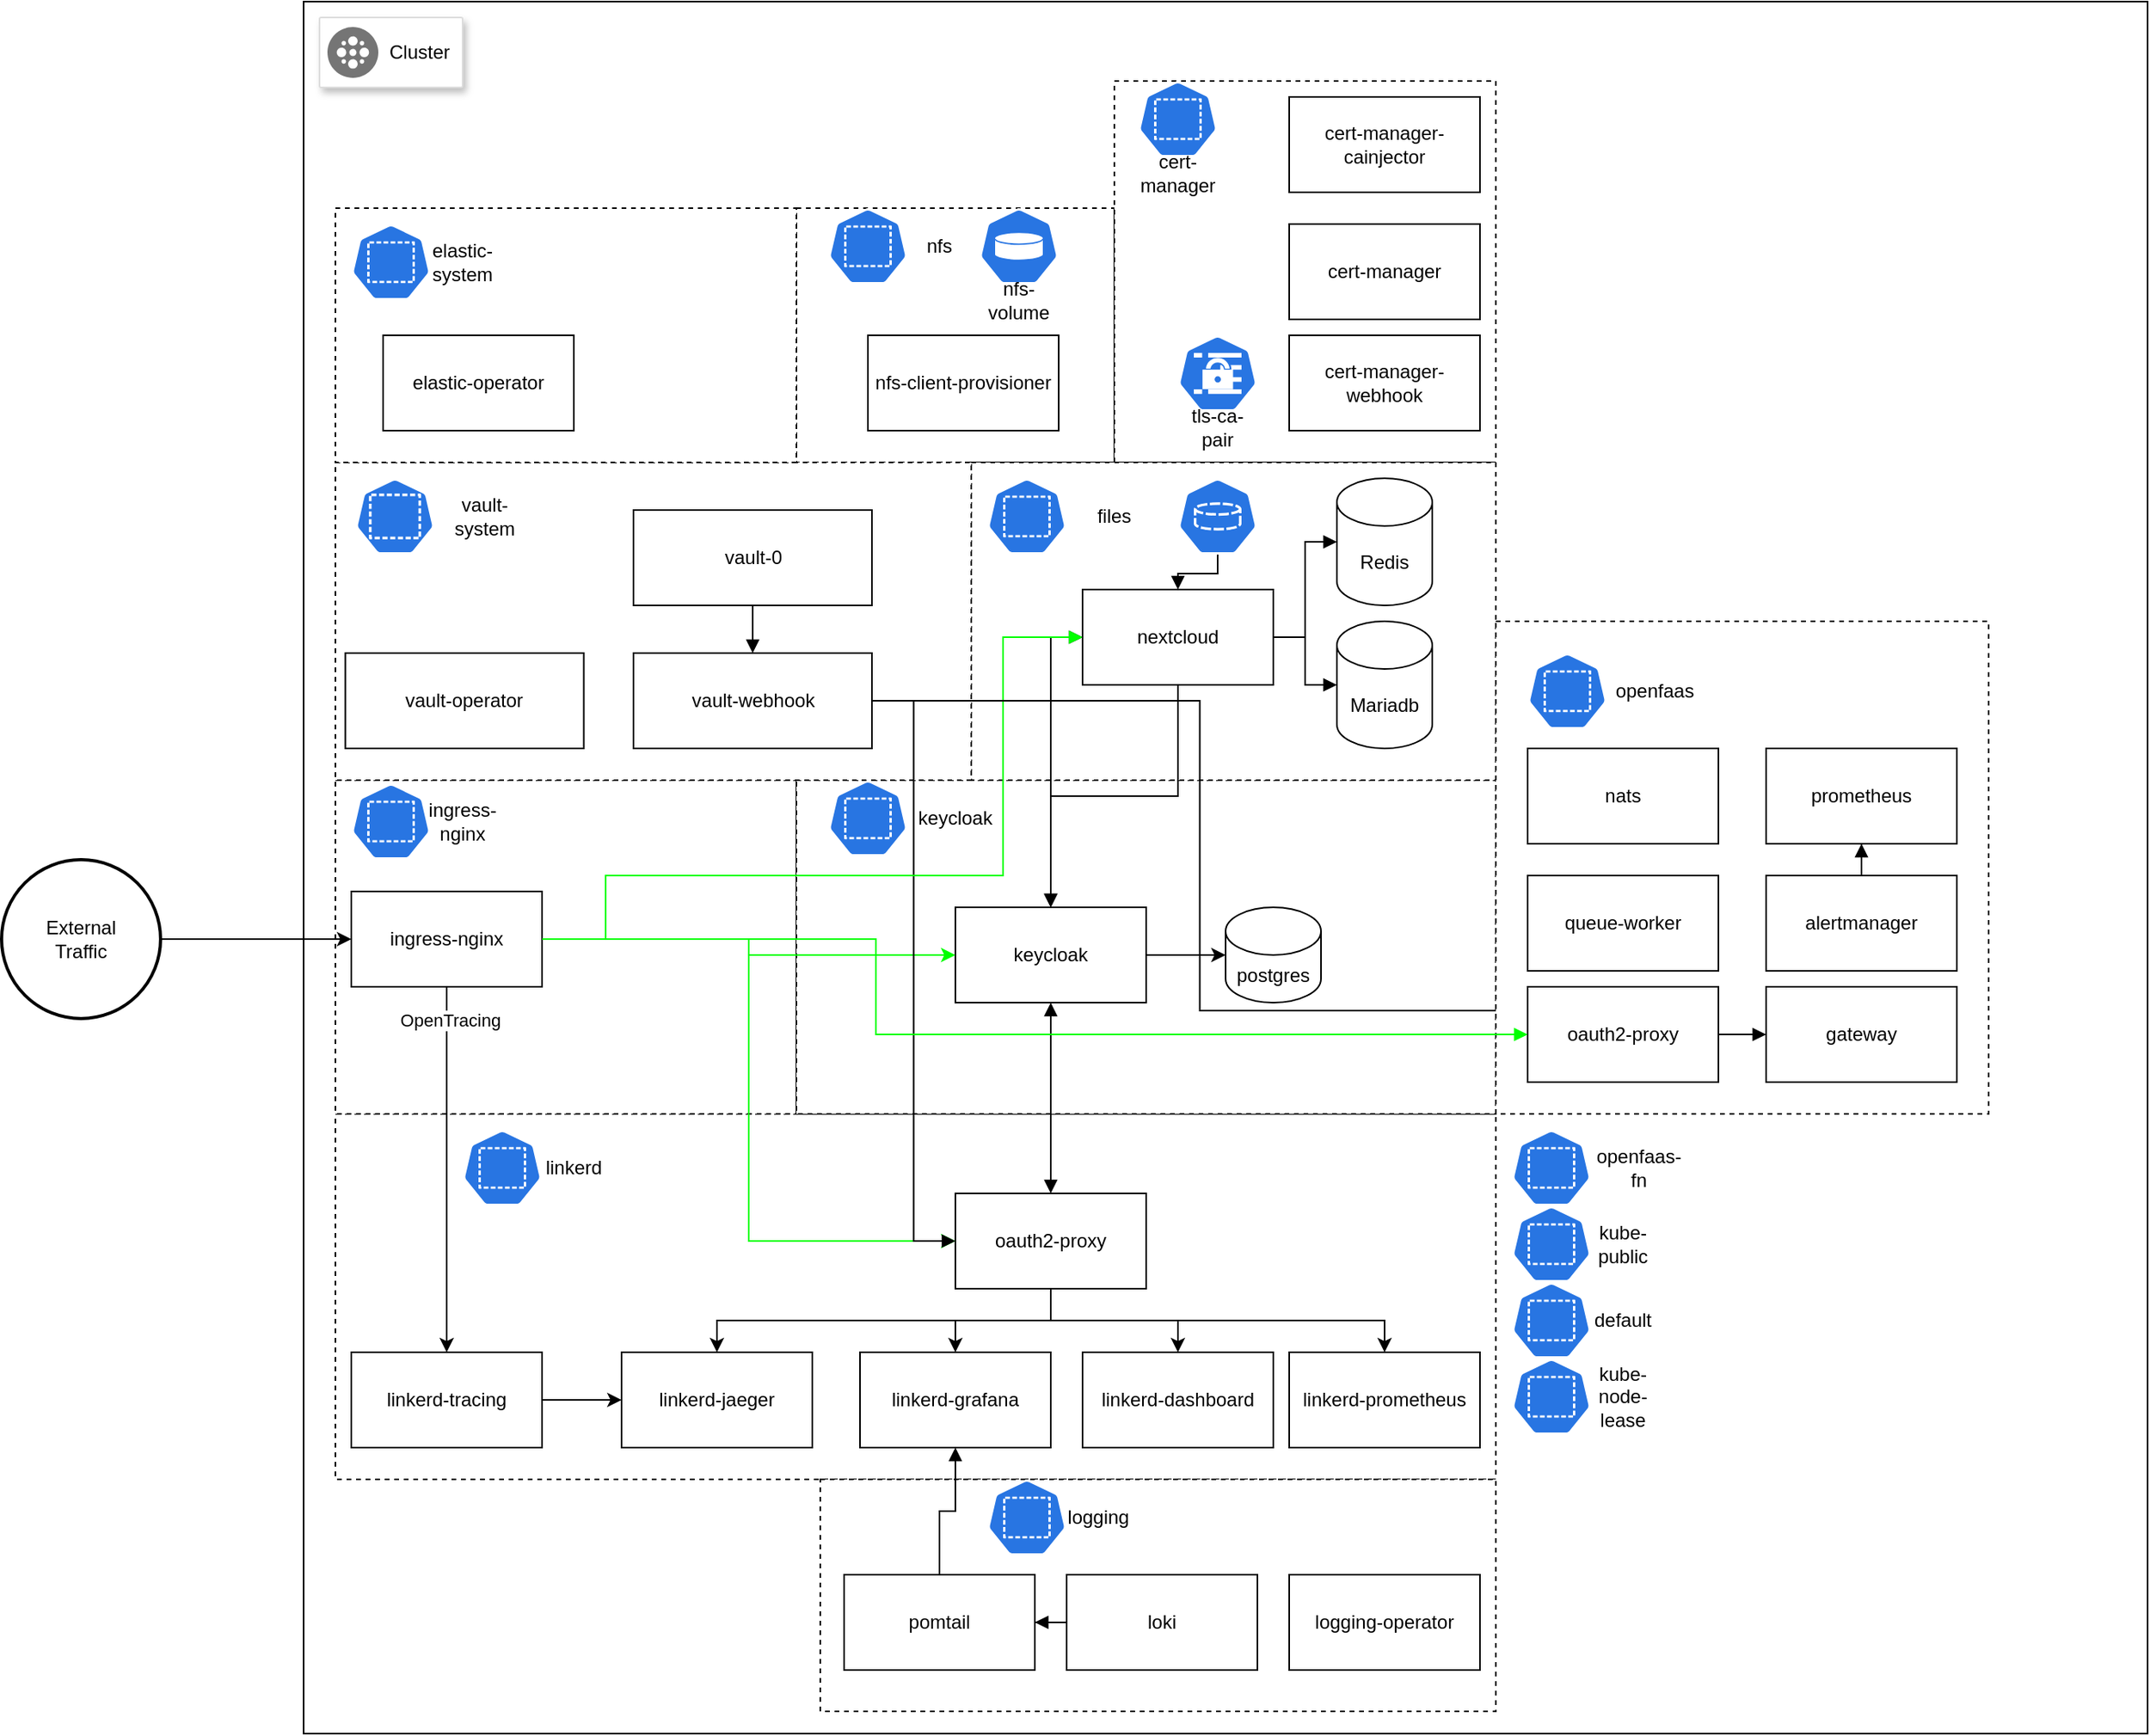 <mxfile version="13.9.9" type="device"><diagram id="GjCrWQIqt6fq-T3wUQ0O" name="High-Level Architecture"><mxGraphModel dx="1026" dy="1694" grid="1" gridSize="10" guides="1" tooltips="1" connect="1" arrows="1" fold="1" page="1" pageScale="1" pageWidth="850" pageHeight="1100" math="0" shadow="0"><root><mxCell id="_FJDfQU2jPcS4mDmMHyr-0"/><mxCell id="_FJDfQU2jPcS4mDmMHyr-1" parent="_FJDfQU2jPcS4mDmMHyr-0"/><mxCell id="K3RF4Y0Z3PFdqy9PfFRk-141" value="" style="group" vertex="1" connectable="0" parent="_FJDfQU2jPcS4mDmMHyr-1"><mxGeometry x="210" y="-610" width="1160" height="1090" as="geometry"/></mxCell><mxCell id="K3RF4Y0Z3PFdqy9PfFRk-138" value="" style="rounded=0;whiteSpace=wrap;html=1;" vertex="1" parent="K3RF4Y0Z3PFdqy9PfFRk-141"><mxGeometry width="1160" height="1090" as="geometry"/></mxCell><mxCell id="K3RF4Y0Z3PFdqy9PfFRk-139" value="" style="strokeColor=#dddddd;shadow=1;strokeWidth=1;rounded=1;absoluteArcSize=1;arcSize=2;" vertex="1" parent="K3RF4Y0Z3PFdqy9PfFRk-141"><mxGeometry x="10" y="10" width="90" height="44" as="geometry"/></mxCell><mxCell id="K3RF4Y0Z3PFdqy9PfFRk-140" value="Cluster" style="dashed=0;connectable=0;html=1;fillColor=#757575;strokeColor=none;shape=mxgraph.gcp2.cluster;part=1;labelPosition=right;verticalLabelPosition=middle;align=left;verticalAlign=middle;spacingLeft=5;fontSize=12;" vertex="1" parent="K3RF4Y0Z3PFdqy9PfFRk-139"><mxGeometry y="0.5" width="32" height="32" relative="1" as="geometry"><mxPoint x="5" y="-16" as="offset"/></mxGeometry></mxCell><mxCell id="K3RF4Y0Z3PFdqy9PfFRk-94" value="" style="rounded=0;whiteSpace=wrap;html=1;dashed=1;" vertex="1" parent="_FJDfQU2jPcS4mDmMHyr-1"><mxGeometry x="520" y="-480" width="200" height="160" as="geometry"/></mxCell><mxCell id="K3RF4Y0Z3PFdqy9PfFRk-7" value="External&lt;br&gt;Traffic" style="strokeWidth=2;html=1;shape=mxgraph.flowchart.start_2;whiteSpace=wrap;" vertex="1" parent="_FJDfQU2jPcS4mDmMHyr-1"><mxGeometry x="20" y="-70" width="100" height="100" as="geometry"/></mxCell><mxCell id="K3RF4Y0Z3PFdqy9PfFRk-21" value="" style="group;dashed=1;" vertex="1" connectable="0" parent="_FJDfQU2jPcS4mDmMHyr-1"><mxGeometry x="230" y="90" width="730" height="230" as="geometry"/></mxCell><mxCell id="K3RF4Y0Z3PFdqy9PfFRk-18" value="" style="rounded=0;whiteSpace=wrap;html=1;dashed=1;" vertex="1" parent="K3RF4Y0Z3PFdqy9PfFRk-21"><mxGeometry width="730" height="230" as="geometry"/></mxCell><mxCell id="K3RF4Y0Z3PFdqy9PfFRk-1" value="linkerd-tracing" style="rounded=0;whiteSpace=wrap;html=1;" vertex="1" parent="K3RF4Y0Z3PFdqy9PfFRk-21"><mxGeometry x="10" y="150" width="120" height="60" as="geometry"/></mxCell><mxCell id="K3RF4Y0Z3PFdqy9PfFRk-2" value="linkerd-grafana" style="rounded=0;whiteSpace=wrap;html=1;" vertex="1" parent="K3RF4Y0Z3PFdqy9PfFRk-21"><mxGeometry x="330" y="150" width="120" height="60" as="geometry"/></mxCell><mxCell id="K3RF4Y0Z3PFdqy9PfFRk-3" value="linkerd-jaeger" style="rounded=0;whiteSpace=wrap;html=1;" vertex="1" parent="K3RF4Y0Z3PFdqy9PfFRk-21"><mxGeometry x="180" y="150" width="120" height="60" as="geometry"/></mxCell><mxCell id="K3RF4Y0Z3PFdqy9PfFRk-4" style="edgeStyle=orthogonalEdgeStyle;rounded=0;orthogonalLoop=1;jettySize=auto;html=1;entryX=0;entryY=0.5;entryDx=0;entryDy=0;" edge="1" parent="K3RF4Y0Z3PFdqy9PfFRk-21" source="K3RF4Y0Z3PFdqy9PfFRk-1" target="K3RF4Y0Z3PFdqy9PfFRk-3"><mxGeometry relative="1" as="geometry"/></mxCell><mxCell id="K3RF4Y0Z3PFdqy9PfFRk-14" style="edgeStyle=orthogonalEdgeStyle;rounded=0;orthogonalLoop=1;jettySize=auto;html=1;exitX=0.5;exitY=1;exitDx=0;exitDy=0;" edge="1" parent="K3RF4Y0Z3PFdqy9PfFRk-21" source="K3RF4Y0Z3PFdqy9PfFRk-9" target="K3RF4Y0Z3PFdqy9PfFRk-3"><mxGeometry relative="1" as="geometry"/></mxCell><mxCell id="K3RF4Y0Z3PFdqy9PfFRk-15" style="edgeStyle=orthogonalEdgeStyle;rounded=0;orthogonalLoop=1;jettySize=auto;html=1;entryX=0.5;entryY=0;entryDx=0;entryDy=0;" edge="1" parent="K3RF4Y0Z3PFdqy9PfFRk-21" source="K3RF4Y0Z3PFdqy9PfFRk-9" target="K3RF4Y0Z3PFdqy9PfFRk-2"><mxGeometry relative="1" as="geometry"/></mxCell><mxCell id="K3RF4Y0Z3PFdqy9PfFRk-9" value="oauth2-proxy" style="rounded=0;whiteSpace=wrap;html=1;" vertex="1" parent="K3RF4Y0Z3PFdqy9PfFRk-21"><mxGeometry x="390" y="50" width="120" height="60" as="geometry"/></mxCell><mxCell id="K3RF4Y0Z3PFdqy9PfFRk-12" value="linkerd-dashboard" style="rounded=0;whiteSpace=wrap;html=1;" vertex="1" parent="K3RF4Y0Z3PFdqy9PfFRk-21"><mxGeometry x="470" y="150" width="120" height="60" as="geometry"/></mxCell><mxCell id="K3RF4Y0Z3PFdqy9PfFRk-16" style="edgeStyle=orthogonalEdgeStyle;rounded=0;orthogonalLoop=1;jettySize=auto;html=1;entryX=0.5;entryY=0;entryDx=0;entryDy=0;" edge="1" parent="K3RF4Y0Z3PFdqy9PfFRk-21" source="K3RF4Y0Z3PFdqy9PfFRk-9" target="K3RF4Y0Z3PFdqy9PfFRk-12"><mxGeometry relative="1" as="geometry"/></mxCell><mxCell id="K3RF4Y0Z3PFdqy9PfFRk-13" value="linkerd-prometheus" style="rounded=0;whiteSpace=wrap;html=1;" vertex="1" parent="K3RF4Y0Z3PFdqy9PfFRk-21"><mxGeometry x="600" y="150" width="120" height="60" as="geometry"/></mxCell><mxCell id="K3RF4Y0Z3PFdqy9PfFRk-17" style="edgeStyle=orthogonalEdgeStyle;rounded=0;orthogonalLoop=1;jettySize=auto;html=1;entryX=0.5;entryY=0;entryDx=0;entryDy=0;exitX=0.5;exitY=1;exitDx=0;exitDy=0;" edge="1" parent="K3RF4Y0Z3PFdqy9PfFRk-21" source="K3RF4Y0Z3PFdqy9PfFRk-9" target="K3RF4Y0Z3PFdqy9PfFRk-13"><mxGeometry relative="1" as="geometry"/></mxCell><mxCell id="K3RF4Y0Z3PFdqy9PfFRk-27" value="" style="group" vertex="1" connectable="0" parent="K3RF4Y0Z3PFdqy9PfFRk-21"><mxGeometry x="80" y="10" width="90" height="48" as="geometry"/></mxCell><mxCell id="K3RF4Y0Z3PFdqy9PfFRk-20" value="" style="html=1;dashed=0;whitespace=wrap;fillColor=#2875E2;strokeColor=#ffffff;points=[[0.005,0.63,0],[0.1,0.2,0],[0.9,0.2,0],[0.5,0,0],[0.995,0.63,0],[0.72,0.99,0],[0.5,1,0],[0.28,0.99,0]];shape=mxgraph.kubernetes.icon;prIcon=ns" vertex="1" parent="K3RF4Y0Z3PFdqy9PfFRk-27"><mxGeometry width="50" height="48" as="geometry"/></mxCell><mxCell id="K3RF4Y0Z3PFdqy9PfFRk-26" value="linkerd" style="text;html=1;strokeColor=none;fillColor=none;align=center;verticalAlign=middle;whiteSpace=wrap;rounded=0;dashed=1;" vertex="1" parent="K3RF4Y0Z3PFdqy9PfFRk-27"><mxGeometry x="50" y="14" width="40" height="20" as="geometry"/></mxCell><mxCell id="K3RF4Y0Z3PFdqy9PfFRk-25" value="" style="group" vertex="1" connectable="0" parent="_FJDfQU2jPcS4mDmMHyr-1"><mxGeometry x="230" y="-120" width="290" height="210" as="geometry"/></mxCell><mxCell id="K3RF4Y0Z3PFdqy9PfFRk-22" value="" style="rounded=0;whiteSpace=wrap;html=1;dashed=1;" vertex="1" parent="K3RF4Y0Z3PFdqy9PfFRk-25"><mxGeometry width="290" height="210" as="geometry"/></mxCell><mxCell id="K3RF4Y0Z3PFdqy9PfFRk-0" value="ingress-nginx" style="rounded=0;whiteSpace=wrap;html=1;" vertex="1" parent="K3RF4Y0Z3PFdqy9PfFRk-25"><mxGeometry x="10" y="70" width="120" height="60" as="geometry"/></mxCell><mxCell id="K3RF4Y0Z3PFdqy9PfFRk-23" value="" style="html=1;dashed=0;whitespace=wrap;fillColor=#2875E2;strokeColor=#ffffff;points=[[0.005,0.63,0],[0.1,0.2,0],[0.9,0.2,0],[0.5,0,0],[0.995,0.63,0],[0.72,0.99,0],[0.5,1,0],[0.28,0.99,0]];shape=mxgraph.kubernetes.icon;prIcon=ns" vertex="1" parent="K3RF4Y0Z3PFdqy9PfFRk-25"><mxGeometry x="10" y="2" width="50" height="48" as="geometry"/></mxCell><mxCell id="K3RF4Y0Z3PFdqy9PfFRk-24" value="ingress-nginx" style="text;html=1;strokeColor=none;fillColor=none;align=center;verticalAlign=middle;whiteSpace=wrap;rounded=0;dashed=1;" vertex="1" parent="K3RF4Y0Z3PFdqy9PfFRk-25"><mxGeometry x="60" y="16" width="40" height="20" as="geometry"/></mxCell><mxCell id="K3RF4Y0Z3PFdqy9PfFRk-10" style="edgeStyle=orthogonalEdgeStyle;rounded=0;orthogonalLoop=1;jettySize=auto;html=1;entryX=0;entryY=0.5;entryDx=0;entryDy=0;strokeColor=#00FF00;" edge="1" parent="_FJDfQU2jPcS4mDmMHyr-1" source="K3RF4Y0Z3PFdqy9PfFRk-0" target="K3RF4Y0Z3PFdqy9PfFRk-9"><mxGeometry relative="1" as="geometry"/></mxCell><mxCell id="K3RF4Y0Z3PFdqy9PfFRk-5" style="edgeStyle=orthogonalEdgeStyle;rounded=0;orthogonalLoop=1;jettySize=auto;html=1;" edge="1" parent="_FJDfQU2jPcS4mDmMHyr-1" source="K3RF4Y0Z3PFdqy9PfFRk-0" target="K3RF4Y0Z3PFdqy9PfFRk-1"><mxGeometry relative="1" as="geometry"/></mxCell><mxCell id="K3RF4Y0Z3PFdqy9PfFRk-6" value="OpenTracing" style="edgeLabel;html=1;align=center;verticalAlign=middle;resizable=0;points=[];" vertex="1" connectable="0" parent="K3RF4Y0Z3PFdqy9PfFRk-5"><mxGeometry x="0.298" y="2" relative="1" as="geometry"><mxPoint y="-129" as="offset"/></mxGeometry></mxCell><mxCell id="K3RF4Y0Z3PFdqy9PfFRk-38" value="" style="group;dashed=1;" vertex="1" connectable="0" parent="_FJDfQU2jPcS4mDmMHyr-1"><mxGeometry x="520" y="-120" width="440" height="210" as="geometry"/></mxCell><mxCell id="K3RF4Y0Z3PFdqy9PfFRk-33" value="" style="rounded=0;whiteSpace=wrap;html=1;dashed=1;" vertex="1" parent="K3RF4Y0Z3PFdqy9PfFRk-38"><mxGeometry width="440" height="210" as="geometry"/></mxCell><mxCell id="K3RF4Y0Z3PFdqy9PfFRk-28" value="keycloak" style="rounded=0;whiteSpace=wrap;html=1;" vertex="1" parent="K3RF4Y0Z3PFdqy9PfFRk-38"><mxGeometry x="100" y="80" width="120" height="60" as="geometry"/></mxCell><mxCell id="K3RF4Y0Z3PFdqy9PfFRk-29" value="postgres" style="shape=cylinder3;whiteSpace=wrap;html=1;boundedLbl=1;backgroundOutline=1;size=15;" vertex="1" parent="K3RF4Y0Z3PFdqy9PfFRk-38"><mxGeometry x="270" y="80" width="60" height="60" as="geometry"/></mxCell><mxCell id="K3RF4Y0Z3PFdqy9PfFRk-30" style="edgeStyle=orthogonalEdgeStyle;rounded=0;orthogonalLoop=1;jettySize=auto;html=1;entryX=0;entryY=0.5;entryDx=0;entryDy=0;entryPerimeter=0;" edge="1" parent="K3RF4Y0Z3PFdqy9PfFRk-38" source="K3RF4Y0Z3PFdqy9PfFRk-28" target="K3RF4Y0Z3PFdqy9PfFRk-29"><mxGeometry relative="1" as="geometry"/></mxCell><mxCell id="K3RF4Y0Z3PFdqy9PfFRk-37" value="" style="group" vertex="1" connectable="0" parent="K3RF4Y0Z3PFdqy9PfFRk-38"><mxGeometry x="20" width="100" height="48" as="geometry"/></mxCell><mxCell id="K3RF4Y0Z3PFdqy9PfFRk-35" value="" style="html=1;dashed=0;whitespace=wrap;fillColor=#2875E2;strokeColor=#ffffff;points=[[0.005,0.63,0],[0.1,0.2,0],[0.9,0.2,0],[0.5,0,0],[0.995,0.63,0],[0.72,0.99,0],[0.5,1,0],[0.28,0.99,0]];shape=mxgraph.kubernetes.icon;prIcon=ns" vertex="1" parent="K3RF4Y0Z3PFdqy9PfFRk-37"><mxGeometry width="50" height="48" as="geometry"/></mxCell><mxCell id="K3RF4Y0Z3PFdqy9PfFRk-36" value="keycloak" style="text;html=1;strokeColor=none;fillColor=none;align=center;verticalAlign=middle;whiteSpace=wrap;rounded=0;dashed=1;" vertex="1" parent="K3RF4Y0Z3PFdqy9PfFRk-37"><mxGeometry x="60" y="14" width="40" height="20" as="geometry"/></mxCell><mxCell id="K3RF4Y0Z3PFdqy9PfFRk-32" style="edgeStyle=orthogonalEdgeStyle;rounded=0;orthogonalLoop=1;jettySize=auto;html=1;strokeColor=#00FF00;" edge="1" parent="_FJDfQU2jPcS4mDmMHyr-1" source="K3RF4Y0Z3PFdqy9PfFRk-0" target="K3RF4Y0Z3PFdqy9PfFRk-28"><mxGeometry relative="1" as="geometry"/></mxCell><mxCell id="K3RF4Y0Z3PFdqy9PfFRk-31" style="edgeStyle=orthogonalEdgeStyle;rounded=0;orthogonalLoop=1;jettySize=auto;html=1;entryX=0.5;entryY=1;entryDx=0;entryDy=0;endArrow=block;endFill=1;startArrow=block;startFill=1;" edge="1" parent="_FJDfQU2jPcS4mDmMHyr-1" source="K3RF4Y0Z3PFdqy9PfFRk-9" target="K3RF4Y0Z3PFdqy9PfFRk-28"><mxGeometry relative="1" as="geometry"/></mxCell><mxCell id="K3RF4Y0Z3PFdqy9PfFRk-51" value="" style="group" vertex="1" connectable="0" parent="_FJDfQU2jPcS4mDmMHyr-1"><mxGeometry x="630" y="-340" width="330" height="220" as="geometry"/></mxCell><mxCell id="K3RF4Y0Z3PFdqy9PfFRk-84" value="" style="group;dashed=1;" vertex="1" connectable="0" parent="K3RF4Y0Z3PFdqy9PfFRk-51"><mxGeometry x="90" y="-220" width="240" height="240" as="geometry"/></mxCell><mxCell id="K3RF4Y0Z3PFdqy9PfFRk-80" value="" style="rounded=0;whiteSpace=wrap;html=1;dashed=1;" vertex="1" parent="K3RF4Y0Z3PFdqy9PfFRk-84"><mxGeometry width="240" height="240" as="geometry"/></mxCell><mxCell id="K3RF4Y0Z3PFdqy9PfFRk-79" value="" style="group" vertex="1" connectable="0" parent="K3RF4Y0Z3PFdqy9PfFRk-84"><mxGeometry x="40" y="160" width="50" height="68" as="geometry"/></mxCell><mxCell id="K3RF4Y0Z3PFdqy9PfFRk-77" value="" style="html=1;dashed=0;whitespace=wrap;fillColor=#2875E2;strokeColor=#ffffff;points=[[0.005,0.63,0],[0.1,0.2,0],[0.9,0.2,0],[0.5,0,0],[0.995,0.63,0],[0.72,0.99,0],[0.5,1,0],[0.28,0.99,0]];shape=mxgraph.kubernetes.icon;prIcon=secret" vertex="1" parent="K3RF4Y0Z3PFdqy9PfFRk-79"><mxGeometry width="50" height="48" as="geometry"/></mxCell><mxCell id="K3RF4Y0Z3PFdqy9PfFRk-78" value="tls-ca-pair" style="text;html=1;strokeColor=none;fillColor=none;align=center;verticalAlign=middle;whiteSpace=wrap;rounded=0;" vertex="1" parent="K3RF4Y0Z3PFdqy9PfFRk-79"><mxGeometry x="5" y="48" width="40" height="20" as="geometry"/></mxCell><mxCell id="K3RF4Y0Z3PFdqy9PfFRk-82" value="" style="html=1;dashed=0;whitespace=wrap;fillColor=#2875E2;strokeColor=#ffffff;points=[[0.005,0.63,0],[0.1,0.2,0],[0.9,0.2,0],[0.5,0,0],[0.995,0.63,0],[0.72,0.99,0],[0.5,1,0],[0.28,0.99,0]];shape=mxgraph.kubernetes.icon;prIcon=ns" vertex="1" parent="K3RF4Y0Z3PFdqy9PfFRk-84"><mxGeometry x="15" width="50" height="48" as="geometry"/></mxCell><mxCell id="K3RF4Y0Z3PFdqy9PfFRk-75" value="cert-manager" style="rounded=0;whiteSpace=wrap;html=1;" vertex="1" parent="K3RF4Y0Z3PFdqy9PfFRk-84"><mxGeometry x="110" y="90" width="120" height="60" as="geometry"/></mxCell><mxCell id="K3RF4Y0Z3PFdqy9PfFRk-99" value="" style="group" vertex="1" connectable="0" parent="K3RF4Y0Z3PFdqy9PfFRk-51"><mxGeometry y="20" width="330" height="200" as="geometry"/></mxCell><mxCell id="K3RF4Y0Z3PFdqy9PfFRk-46" value="" style="rounded=0;whiteSpace=wrap;html=1;dashed=1;" vertex="1" parent="K3RF4Y0Z3PFdqy9PfFRk-99"><mxGeometry width="330" height="200" as="geometry"/></mxCell><mxCell id="K3RF4Y0Z3PFdqy9PfFRk-39" value="Redis" style="shape=cylinder3;whiteSpace=wrap;html=1;boundedLbl=1;backgroundOutline=1;size=15;" vertex="1" parent="K3RF4Y0Z3PFdqy9PfFRk-99"><mxGeometry x="230" y="10" width="60" height="80" as="geometry"/></mxCell><mxCell id="K3RF4Y0Z3PFdqy9PfFRk-40" value="Mariadb" style="shape=cylinder3;whiteSpace=wrap;html=1;boundedLbl=1;backgroundOutline=1;size=15;" vertex="1" parent="K3RF4Y0Z3PFdqy9PfFRk-99"><mxGeometry x="230" y="100" width="60" height="80" as="geometry"/></mxCell><mxCell id="K3RF4Y0Z3PFdqy9PfFRk-43" style="edgeStyle=orthogonalEdgeStyle;rounded=0;orthogonalLoop=1;jettySize=auto;html=1;entryX=0;entryY=0.5;entryDx=0;entryDy=0;entryPerimeter=0;startArrow=none;startFill=0;endArrow=block;endFill=1;strokeColor=#000000;" edge="1" parent="K3RF4Y0Z3PFdqy9PfFRk-99" source="K3RF4Y0Z3PFdqy9PfFRk-41" target="K3RF4Y0Z3PFdqy9PfFRk-39"><mxGeometry relative="1" as="geometry"/></mxCell><mxCell id="K3RF4Y0Z3PFdqy9PfFRk-44" style="edgeStyle=orthogonalEdgeStyle;rounded=0;orthogonalLoop=1;jettySize=auto;html=1;startArrow=none;startFill=0;endArrow=block;endFill=1;strokeColor=#000000;" edge="1" parent="K3RF4Y0Z3PFdqy9PfFRk-99" source="K3RF4Y0Z3PFdqy9PfFRk-41" target="K3RF4Y0Z3PFdqy9PfFRk-40"><mxGeometry relative="1" as="geometry"/></mxCell><mxCell id="K3RF4Y0Z3PFdqy9PfFRk-41" value="nextcloud" style="rounded=0;whiteSpace=wrap;html=1;" vertex="1" parent="K3RF4Y0Z3PFdqy9PfFRk-99"><mxGeometry x="70" y="80" width="120" height="60" as="geometry"/></mxCell><mxCell id="K3RF4Y0Z3PFdqy9PfFRk-50" value="" style="group" vertex="1" connectable="0" parent="K3RF4Y0Z3PFdqy9PfFRk-99"><mxGeometry x="10" y="10" width="100" height="48" as="geometry"/></mxCell><mxCell id="K3RF4Y0Z3PFdqy9PfFRk-47" value="files" style="text;html=1;strokeColor=none;fillColor=none;align=center;verticalAlign=middle;whiteSpace=wrap;rounded=0;" vertex="1" parent="K3RF4Y0Z3PFdqy9PfFRk-50"><mxGeometry x="60" y="14" width="40" height="20" as="geometry"/></mxCell><mxCell id="K3RF4Y0Z3PFdqy9PfFRk-48" value="" style="html=1;dashed=0;whitespace=wrap;fillColor=#2875E2;strokeColor=#ffffff;points=[[0.005,0.63,0],[0.1,0.2,0],[0.9,0.2,0],[0.5,0,0],[0.995,0.63,0],[0.72,0.99,0],[0.5,1,0],[0.28,0.99,0]];shape=mxgraph.kubernetes.icon;prIcon=ns" vertex="1" parent="K3RF4Y0Z3PFdqy9PfFRk-50"><mxGeometry width="50" height="48" as="geometry"/></mxCell><mxCell id="K3RF4Y0Z3PFdqy9PfFRk-98" style="edgeStyle=orthogonalEdgeStyle;rounded=0;orthogonalLoop=1;jettySize=auto;html=1;entryX=0.5;entryY=0;entryDx=0;entryDy=0;startArrow=none;startFill=0;endArrow=block;endFill=1;strokeColor=#000000;" edge="1" parent="K3RF4Y0Z3PFdqy9PfFRk-99" source="K3RF4Y0Z3PFdqy9PfFRk-97" target="K3RF4Y0Z3PFdqy9PfFRk-41"><mxGeometry relative="1" as="geometry"><Array as="points"><mxPoint x="155" y="70"/><mxPoint x="130" y="70"/></Array></mxGeometry></mxCell><mxCell id="K3RF4Y0Z3PFdqy9PfFRk-97" value="" style="html=1;dashed=0;whitespace=wrap;fillColor=#2875E2;strokeColor=#ffffff;points=[[0.005,0.63,0],[0.1,0.2,0],[0.9,0.2,0],[0.5,0,0],[0.995,0.63,0],[0.72,0.99,0],[0.5,1,0],[0.28,0.99,0]];shape=mxgraph.kubernetes.icon;prIcon=pvc" vertex="1" parent="K3RF4Y0Z3PFdqy9PfFRk-99"><mxGeometry x="130" y="10" width="50" height="48" as="geometry"/></mxCell><mxCell id="K3RF4Y0Z3PFdqy9PfFRk-45" style="edgeStyle=orthogonalEdgeStyle;rounded=0;orthogonalLoop=1;jettySize=auto;html=1;startArrow=none;startFill=0;endArrow=block;endFill=1;strokeColor=#000000;" edge="1" parent="_FJDfQU2jPcS4mDmMHyr-1" source="K3RF4Y0Z3PFdqy9PfFRk-41" target="K3RF4Y0Z3PFdqy9PfFRk-28"><mxGeometry relative="1" as="geometry"/></mxCell><mxCell id="K3RF4Y0Z3PFdqy9PfFRk-69" value="" style="group" vertex="1" connectable="0" parent="_FJDfQU2jPcS4mDmMHyr-1"><mxGeometry x="230" y="-320" width="400" height="200" as="geometry"/></mxCell><mxCell id="K3RF4Y0Z3PFdqy9PfFRk-68" value="" style="rounded=0;whiteSpace=wrap;html=1;dashed=1;" vertex="1" parent="K3RF4Y0Z3PFdqy9PfFRk-69"><mxGeometry width="400" height="200" as="geometry"/></mxCell><mxCell id="K3RF4Y0Z3PFdqy9PfFRk-52" value="vault-operator" style="rounded=0;whiteSpace=wrap;html=1;" vertex="1" parent="K3RF4Y0Z3PFdqy9PfFRk-69"><mxGeometry x="6.25" y="120" width="150" height="60" as="geometry"/></mxCell><mxCell id="K3RF4Y0Z3PFdqy9PfFRk-53" value="vault-webhook" style="rounded=0;whiteSpace=wrap;html=1;" vertex="1" parent="K3RF4Y0Z3PFdqy9PfFRk-69"><mxGeometry x="187.5" y="120" width="150" height="60" as="geometry"/></mxCell><mxCell id="K3RF4Y0Z3PFdqy9PfFRk-61" style="edgeStyle=orthogonalEdgeStyle;rounded=0;orthogonalLoop=1;jettySize=auto;html=1;entryX=0.5;entryY=0;entryDx=0;entryDy=0;startArrow=none;startFill=0;endArrow=block;endFill=1;strokeColor=#000000;" edge="1" parent="K3RF4Y0Z3PFdqy9PfFRk-69" source="K3RF4Y0Z3PFdqy9PfFRk-54" target="K3RF4Y0Z3PFdqy9PfFRk-53"><mxGeometry relative="1" as="geometry"/></mxCell><mxCell id="K3RF4Y0Z3PFdqy9PfFRk-54" value="vault-0" style="rounded=0;whiteSpace=wrap;html=1;" vertex="1" parent="K3RF4Y0Z3PFdqy9PfFRk-69"><mxGeometry x="187.5" y="30" width="150" height="60" as="geometry"/></mxCell><mxCell id="K3RF4Y0Z3PFdqy9PfFRk-67" value="" style="group" vertex="1" connectable="0" parent="K3RF4Y0Z3PFdqy9PfFRk-69"><mxGeometry x="6.25" y="10" width="112.5" height="48" as="geometry"/></mxCell><mxCell id="K3RF4Y0Z3PFdqy9PfFRk-64" value="" style="html=1;dashed=0;whitespace=wrap;fillColor=#2875E2;strokeColor=#ffffff;points=[[0.005,0.63,0],[0.1,0.2,0],[0.9,0.2,0],[0.5,0,0],[0.995,0.63,0],[0.72,0.99,0],[0.5,1,0],[0.28,0.99,0]];shape=mxgraph.kubernetes.icon;prIcon=ns" vertex="1" parent="K3RF4Y0Z3PFdqy9PfFRk-67"><mxGeometry width="62.5" height="48" as="geometry"/></mxCell><mxCell id="K3RF4Y0Z3PFdqy9PfFRk-66" value="vault-system" style="text;html=1;strokeColor=none;fillColor=none;align=center;verticalAlign=middle;whiteSpace=wrap;rounded=0;" vertex="1" parent="K3RF4Y0Z3PFdqy9PfFRk-67"><mxGeometry x="62.5" y="14" width="50" height="20" as="geometry"/></mxCell><mxCell id="K3RF4Y0Z3PFdqy9PfFRk-63" style="edgeStyle=orthogonalEdgeStyle;rounded=0;orthogonalLoop=1;jettySize=auto;html=1;startArrow=none;startFill=0;endArrow=block;endFill=1;strokeColor=#000000;" edge="1" parent="_FJDfQU2jPcS4mDmMHyr-1" source="K3RF4Y0Z3PFdqy9PfFRk-53" target="K3RF4Y0Z3PFdqy9PfFRk-28"><mxGeometry relative="1" as="geometry"/></mxCell><mxCell id="K3RF4Y0Z3PFdqy9PfFRk-62" style="edgeStyle=orthogonalEdgeStyle;rounded=0;orthogonalLoop=1;jettySize=auto;html=1;startArrow=none;startFill=0;endArrow=block;endFill=1;strokeColor=#000000;" edge="1" parent="_FJDfQU2jPcS4mDmMHyr-1" source="K3RF4Y0Z3PFdqy9PfFRk-53" target="K3RF4Y0Z3PFdqy9PfFRk-41"><mxGeometry relative="1" as="geometry"><Array as="points"><mxPoint x="680" y="-170"/><mxPoint x="680" y="-210"/></Array></mxGeometry></mxCell><mxCell id="K3RF4Y0Z3PFdqy9PfFRk-8" style="edgeStyle=orthogonalEdgeStyle;rounded=0;orthogonalLoop=1;jettySize=auto;html=1;entryX=0;entryY=0.5;entryDx=0;entryDy=0;" edge="1" parent="_FJDfQU2jPcS4mDmMHyr-1" source="K3RF4Y0Z3PFdqy9PfFRk-7" target="K3RF4Y0Z3PFdqy9PfFRk-0"><mxGeometry relative="1" as="geometry"/></mxCell><mxCell id="K3RF4Y0Z3PFdqy9PfFRk-70" style="edgeStyle=orthogonalEdgeStyle;rounded=0;orthogonalLoop=1;jettySize=auto;html=1;entryX=0;entryY=0.5;entryDx=0;entryDy=0;startArrow=none;startFill=0;endArrow=block;endFill=1;strokeColor=#000000;" edge="1" parent="_FJDfQU2jPcS4mDmMHyr-1" source="K3RF4Y0Z3PFdqy9PfFRk-53" target="K3RF4Y0Z3PFdqy9PfFRk-9"><mxGeometry relative="1" as="geometry"/></mxCell><mxCell id="K3RF4Y0Z3PFdqy9PfFRk-72" value="nfs-client-provisioner" style="rounded=0;whiteSpace=wrap;html=1;" vertex="1" parent="_FJDfQU2jPcS4mDmMHyr-1"><mxGeometry x="565" y="-400" width="120" height="60" as="geometry"/></mxCell><mxCell id="K3RF4Y0Z3PFdqy9PfFRk-74" value="cert-manager-cainjector" style="rounded=0;whiteSpace=wrap;html=1;" vertex="1" parent="_FJDfQU2jPcS4mDmMHyr-1"><mxGeometry x="830" y="-550" width="120" height="60" as="geometry"/></mxCell><mxCell id="K3RF4Y0Z3PFdqy9PfFRk-76" value="cert-manager-webhook" style="rounded=0;whiteSpace=wrap;html=1;" vertex="1" parent="_FJDfQU2jPcS4mDmMHyr-1"><mxGeometry x="830" y="-400" width="120" height="60" as="geometry"/></mxCell><mxCell id="K3RF4Y0Z3PFdqy9PfFRk-81" value="cert-manager" style="text;html=1;strokeColor=none;fillColor=none;align=center;verticalAlign=middle;whiteSpace=wrap;rounded=0;" vertex="1" parent="_FJDfQU2jPcS4mDmMHyr-1"><mxGeometry x="740" y="-512" width="40" height="20" as="geometry"/></mxCell><mxCell id="K3RF4Y0Z3PFdqy9PfFRk-90" value="" style="group" vertex="1" connectable="0" parent="_FJDfQU2jPcS4mDmMHyr-1"><mxGeometry x="540" y="-480" width="90" height="48" as="geometry"/></mxCell><mxCell id="K3RF4Y0Z3PFdqy9PfFRk-88" value="" style="html=1;dashed=0;whitespace=wrap;fillColor=#2875E2;strokeColor=#ffffff;points=[[0.005,0.63,0],[0.1,0.2,0],[0.9,0.2,0],[0.5,0,0],[0.995,0.63,0],[0.72,0.99,0],[0.5,1,0],[0.28,0.99,0]];shape=mxgraph.kubernetes.icon;prIcon=ns" vertex="1" parent="K3RF4Y0Z3PFdqy9PfFRk-90"><mxGeometry width="50" height="48" as="geometry"/></mxCell><mxCell id="K3RF4Y0Z3PFdqy9PfFRk-89" value="nfs" style="text;html=1;strokeColor=none;fillColor=none;align=center;verticalAlign=middle;whiteSpace=wrap;rounded=0;" vertex="1" parent="K3RF4Y0Z3PFdqy9PfFRk-90"><mxGeometry x="50" y="14" width="40" height="20" as="geometry"/></mxCell><mxCell id="K3RF4Y0Z3PFdqy9PfFRk-93" value="" style="group" vertex="1" connectable="0" parent="_FJDfQU2jPcS4mDmMHyr-1"><mxGeometry x="635" y="-480" width="50" height="68" as="geometry"/></mxCell><mxCell id="K3RF4Y0Z3PFdqy9PfFRk-91" value="" style="html=1;dashed=0;whitespace=wrap;fillColor=#2875E2;strokeColor=#ffffff;points=[[0.005,0.63,0],[0.1,0.2,0],[0.9,0.2,0],[0.5,0,0],[0.995,0.63,0],[0.72,0.99,0],[0.5,1,0],[0.28,0.99,0]];shape=mxgraph.kubernetes.icon;prIcon=vol" vertex="1" parent="K3RF4Y0Z3PFdqy9PfFRk-93"><mxGeometry width="50" height="48" as="geometry"/></mxCell><mxCell id="K3RF4Y0Z3PFdqy9PfFRk-92" value="nfs-volume" style="text;html=1;strokeColor=none;fillColor=none;align=center;verticalAlign=middle;whiteSpace=wrap;rounded=0;" vertex="1" parent="K3RF4Y0Z3PFdqy9PfFRk-93"><mxGeometry x="5" y="48" width="40" height="20" as="geometry"/></mxCell><mxCell id="K3RF4Y0Z3PFdqy9PfFRk-96" value="" style="group" vertex="1" connectable="0" parent="_FJDfQU2jPcS4mDmMHyr-1"><mxGeometry x="240" y="-470" width="280" height="150" as="geometry"/></mxCell><mxCell id="K3RF4Y0Z3PFdqy9PfFRk-87" value="" style="group" vertex="1" connectable="0" parent="K3RF4Y0Z3PFdqy9PfFRk-96"><mxGeometry width="280" height="150" as="geometry"/></mxCell><mxCell id="K3RF4Y0Z3PFdqy9PfFRk-95" value="" style="rounded=0;whiteSpace=wrap;html=1;dashed=1;" vertex="1" parent="K3RF4Y0Z3PFdqy9PfFRk-87"><mxGeometry x="-10" y="-10" width="290" height="160" as="geometry"/></mxCell><mxCell id="K3RF4Y0Z3PFdqy9PfFRk-85" value="" style="html=1;dashed=0;whitespace=wrap;fillColor=#2875E2;strokeColor=#ffffff;points=[[0.005,0.63,0],[0.1,0.2,0],[0.9,0.2,0],[0.5,0,0],[0.995,0.63,0],[0.72,0.99,0],[0.5,1,0],[0.28,0.99,0]];shape=mxgraph.kubernetes.icon;prIcon=ns" vertex="1" parent="K3RF4Y0Z3PFdqy9PfFRk-87"><mxGeometry width="50" height="48" as="geometry"/></mxCell><mxCell id="K3RF4Y0Z3PFdqy9PfFRk-86" value="elastic-system" style="text;html=1;strokeColor=none;fillColor=none;align=center;verticalAlign=middle;whiteSpace=wrap;rounded=0;" vertex="1" parent="K3RF4Y0Z3PFdqy9PfFRk-87"><mxGeometry x="50" y="14" width="40" height="20" as="geometry"/></mxCell><mxCell id="K3RF4Y0Z3PFdqy9PfFRk-73" value="elastic-operator" style="rounded=0;whiteSpace=wrap;html=1;" vertex="1" parent="K3RF4Y0Z3PFdqy9PfFRk-96"><mxGeometry x="20" y="70" width="120" height="60" as="geometry"/></mxCell><mxCell id="K3RF4Y0Z3PFdqy9PfFRk-100" style="edgeStyle=orthogonalEdgeStyle;rounded=0;orthogonalLoop=1;jettySize=auto;html=1;entryX=0;entryY=0.5;entryDx=0;entryDy=0;startArrow=none;startFill=0;endArrow=block;endFill=1;exitX=1;exitY=0.5;exitDx=0;exitDy=0;strokeColor=#00FF00;" edge="1" parent="_FJDfQU2jPcS4mDmMHyr-1" source="K3RF4Y0Z3PFdqy9PfFRk-0" target="K3RF4Y0Z3PFdqy9PfFRk-41"><mxGeometry relative="1" as="geometry"><Array as="points"><mxPoint x="400" y="-20"/><mxPoint x="400" y="-60"/><mxPoint x="650" y="-60"/><mxPoint x="650" y="-210"/></Array></mxGeometry></mxCell><mxCell id="K3RF4Y0Z3PFdqy9PfFRk-109" value="" style="group" vertex="1" connectable="0" parent="_FJDfQU2jPcS4mDmMHyr-1"><mxGeometry x="535" y="320" width="425" height="146" as="geometry"/></mxCell><mxCell id="K3RF4Y0Z3PFdqy9PfFRk-108" value="" style="rounded=0;whiteSpace=wrap;html=1;dashed=1;" vertex="1" parent="K3RF4Y0Z3PFdqy9PfFRk-109"><mxGeometry width="425" height="146" as="geometry"/></mxCell><mxCell id="K3RF4Y0Z3PFdqy9PfFRk-101" value="logging-operator" style="rounded=0;whiteSpace=wrap;html=1;" vertex="1" parent="K3RF4Y0Z3PFdqy9PfFRk-109"><mxGeometry x="295" y="60" width="120" height="60" as="geometry"/></mxCell><mxCell id="K3RF4Y0Z3PFdqy9PfFRk-102" value="loki" style="rounded=0;whiteSpace=wrap;html=1;" vertex="1" parent="K3RF4Y0Z3PFdqy9PfFRk-109"><mxGeometry x="155" y="60" width="120" height="60" as="geometry"/></mxCell><mxCell id="K3RF4Y0Z3PFdqy9PfFRk-103" value="pomtail" style="rounded=0;whiteSpace=wrap;html=1;" vertex="1" parent="K3RF4Y0Z3PFdqy9PfFRk-109"><mxGeometry x="15" y="60" width="120" height="60" as="geometry"/></mxCell><mxCell id="K3RF4Y0Z3PFdqy9PfFRk-105" style="edgeStyle=orthogonalEdgeStyle;rounded=0;orthogonalLoop=1;jettySize=auto;html=1;entryX=1;entryY=0.5;entryDx=0;entryDy=0;startArrow=none;startFill=0;endArrow=block;endFill=1;strokeColor=#000000;" edge="1" parent="K3RF4Y0Z3PFdqy9PfFRk-109" source="K3RF4Y0Z3PFdqy9PfFRk-102" target="K3RF4Y0Z3PFdqy9PfFRk-103"><mxGeometry relative="1" as="geometry"/></mxCell><mxCell id="K3RF4Y0Z3PFdqy9PfFRk-106" value="" style="html=1;dashed=0;whitespace=wrap;fillColor=#2875E2;strokeColor=#ffffff;points=[[0.005,0.63,0],[0.1,0.2,0],[0.9,0.2,0],[0.5,0,0],[0.995,0.63,0],[0.72,0.99,0],[0.5,1,0],[0.28,0.99,0]];shape=mxgraph.kubernetes.icon;prIcon=ns" vertex="1" parent="K3RF4Y0Z3PFdqy9PfFRk-109"><mxGeometry x="105" width="50" height="48" as="geometry"/></mxCell><mxCell id="K3RF4Y0Z3PFdqy9PfFRk-107" value="logging" style="text;html=1;strokeColor=none;fillColor=none;align=center;verticalAlign=middle;whiteSpace=wrap;rounded=0;" vertex="1" parent="K3RF4Y0Z3PFdqy9PfFRk-109"><mxGeometry x="155" y="14" width="40" height="20" as="geometry"/></mxCell><mxCell id="K3RF4Y0Z3PFdqy9PfFRk-104" style="edgeStyle=orthogonalEdgeStyle;rounded=0;orthogonalLoop=1;jettySize=auto;html=1;entryX=0.5;entryY=1;entryDx=0;entryDy=0;startArrow=none;startFill=0;endArrow=block;endFill=1;" edge="1" parent="_FJDfQU2jPcS4mDmMHyr-1" source="K3RF4Y0Z3PFdqy9PfFRk-103" target="K3RF4Y0Z3PFdqy9PfFRk-2"><mxGeometry relative="1" as="geometry"/></mxCell><mxCell id="K3RF4Y0Z3PFdqy9PfFRk-115" style="edgeStyle=orthogonalEdgeStyle;rounded=0;orthogonalLoop=1;jettySize=auto;html=1;entryX=0;entryY=0.25;entryDx=0;entryDy=0;startArrow=none;startFill=0;endArrow=block;endFill=1;strokeColor=#000000;" edge="1" parent="_FJDfQU2jPcS4mDmMHyr-1" source="K3RF4Y0Z3PFdqy9PfFRk-53" target="K3RF4Y0Z3PFdqy9PfFRk-110"><mxGeometry relative="1" as="geometry"/></mxCell><mxCell id="K3RF4Y0Z3PFdqy9PfFRk-125" value="" style="group;" vertex="1" connectable="0" parent="_FJDfQU2jPcS4mDmMHyr-1"><mxGeometry x="960" y="-220" width="310" height="310" as="geometry"/></mxCell><mxCell id="K3RF4Y0Z3PFdqy9PfFRk-124" value="" style="whiteSpace=wrap;html=1;aspect=fixed;dashed=1;" vertex="1" parent="K3RF4Y0Z3PFdqy9PfFRk-125"><mxGeometry width="310" height="310" as="geometry"/></mxCell><mxCell id="K3RF4Y0Z3PFdqy9PfFRk-110" value="oauth2-proxy" style="rounded=0;whiteSpace=wrap;html=1;" vertex="1" parent="K3RF4Y0Z3PFdqy9PfFRk-125"><mxGeometry x="20" y="230" width="120" height="60" as="geometry"/></mxCell><mxCell id="K3RF4Y0Z3PFdqy9PfFRk-112" value="nats" style="rounded=0;whiteSpace=wrap;html=1;" vertex="1" parent="K3RF4Y0Z3PFdqy9PfFRk-125"><mxGeometry x="20" y="80" width="120" height="60" as="geometry"/></mxCell><mxCell id="K3RF4Y0Z3PFdqy9PfFRk-113" value="gateway" style="rounded=0;whiteSpace=wrap;html=1;" vertex="1" parent="K3RF4Y0Z3PFdqy9PfFRk-125"><mxGeometry x="170" y="230" width="120" height="60" as="geometry"/></mxCell><mxCell id="K3RF4Y0Z3PFdqy9PfFRk-114" style="edgeStyle=orthogonalEdgeStyle;rounded=0;orthogonalLoop=1;jettySize=auto;html=1;entryX=0;entryY=0.5;entryDx=0;entryDy=0;startArrow=none;startFill=0;endArrow=block;endFill=1;" edge="1" parent="K3RF4Y0Z3PFdqy9PfFRk-125" source="K3RF4Y0Z3PFdqy9PfFRk-110" target="K3RF4Y0Z3PFdqy9PfFRk-113"><mxGeometry relative="1" as="geometry"/></mxCell><mxCell id="K3RF4Y0Z3PFdqy9PfFRk-116" value="prometheus" style="rounded=0;whiteSpace=wrap;html=1;" vertex="1" parent="K3RF4Y0Z3PFdqy9PfFRk-125"><mxGeometry x="170" y="80" width="120" height="60" as="geometry"/></mxCell><mxCell id="K3RF4Y0Z3PFdqy9PfFRk-118" style="edgeStyle=orthogonalEdgeStyle;rounded=0;orthogonalLoop=1;jettySize=auto;html=1;entryX=0.5;entryY=1;entryDx=0;entryDy=0;startArrow=none;startFill=0;endArrow=block;endFill=1;strokeColor=#000000;" edge="1" parent="K3RF4Y0Z3PFdqy9PfFRk-125" source="K3RF4Y0Z3PFdqy9PfFRk-117" target="K3RF4Y0Z3PFdqy9PfFRk-116"><mxGeometry relative="1" as="geometry"/></mxCell><mxCell id="K3RF4Y0Z3PFdqy9PfFRk-117" value="alertmanager" style="rounded=0;whiteSpace=wrap;html=1;" vertex="1" parent="K3RF4Y0Z3PFdqy9PfFRk-125"><mxGeometry x="170" y="160" width="120" height="60" as="geometry"/></mxCell><mxCell id="K3RF4Y0Z3PFdqy9PfFRk-119" value="queue-worker" style="rounded=0;whiteSpace=wrap;html=1;" vertex="1" parent="K3RF4Y0Z3PFdqy9PfFRk-125"><mxGeometry x="20" y="160" width="120" height="60" as="geometry"/></mxCell><mxCell id="K3RF4Y0Z3PFdqy9PfFRk-123" value="" style="group" vertex="1" connectable="0" parent="K3RF4Y0Z3PFdqy9PfFRk-125"><mxGeometry x="20" y="20" width="100" height="48" as="geometry"/></mxCell><mxCell id="K3RF4Y0Z3PFdqy9PfFRk-120" value="openfaas" style="text;html=1;strokeColor=none;fillColor=none;align=center;verticalAlign=middle;whiteSpace=wrap;rounded=0;" vertex="1" parent="K3RF4Y0Z3PFdqy9PfFRk-123"><mxGeometry x="60" y="14" width="40" height="20" as="geometry"/></mxCell><mxCell id="K3RF4Y0Z3PFdqy9PfFRk-121" value="" style="html=1;dashed=0;whitespace=wrap;fillColor=#2875E2;strokeColor=#ffffff;points=[[0.005,0.63,0],[0.1,0.2,0],[0.9,0.2,0],[0.5,0,0],[0.995,0.63,0],[0.72,0.99,0],[0.5,1,0],[0.28,0.99,0]];shape=mxgraph.kubernetes.icon;prIcon=ns" vertex="1" parent="K3RF4Y0Z3PFdqy9PfFRk-123"><mxGeometry width="50" height="48" as="geometry"/></mxCell><mxCell id="K3RF4Y0Z3PFdqy9PfFRk-128" value="" style="group" vertex="1" connectable="0" parent="_FJDfQU2jPcS4mDmMHyr-1"><mxGeometry x="970" y="100" width="100" height="48" as="geometry"/></mxCell><mxCell id="K3RF4Y0Z3PFdqy9PfFRk-126" value="" style="html=1;dashed=0;whitespace=wrap;fillColor=#2875E2;strokeColor=#ffffff;points=[[0.005,0.63,0],[0.1,0.2,0],[0.9,0.2,0],[0.5,0,0],[0.995,0.63,0],[0.72,0.99,0],[0.5,1,0],[0.28,0.99,0]];shape=mxgraph.kubernetes.icon;prIcon=ns" vertex="1" parent="K3RF4Y0Z3PFdqy9PfFRk-128"><mxGeometry width="50" height="48" as="geometry"/></mxCell><mxCell id="K3RF4Y0Z3PFdqy9PfFRk-127" value="openfaas-fn" style="text;html=1;strokeColor=none;fillColor=none;align=center;verticalAlign=middle;whiteSpace=wrap;rounded=0;dashed=1;" vertex="1" parent="K3RF4Y0Z3PFdqy9PfFRk-128"><mxGeometry x="60" y="14" width="40" height="20" as="geometry"/></mxCell><mxCell id="K3RF4Y0Z3PFdqy9PfFRk-131" value="" style="group" vertex="1" connectable="0" parent="_FJDfQU2jPcS4mDmMHyr-1"><mxGeometry x="970" y="148" width="90" height="48" as="geometry"/></mxCell><mxCell id="K3RF4Y0Z3PFdqy9PfFRk-129" value="" style="html=1;dashed=0;whitespace=wrap;fillColor=#2875E2;strokeColor=#ffffff;points=[[0.005,0.63,0],[0.1,0.2,0],[0.9,0.2,0],[0.5,0,0],[0.995,0.63,0],[0.72,0.99,0],[0.5,1,0],[0.28,0.99,0]];shape=mxgraph.kubernetes.icon;prIcon=ns" vertex="1" parent="K3RF4Y0Z3PFdqy9PfFRk-131"><mxGeometry width="50" height="48" as="geometry"/></mxCell><mxCell id="K3RF4Y0Z3PFdqy9PfFRk-130" value="kube-public" style="text;html=1;strokeColor=none;fillColor=none;align=center;verticalAlign=middle;whiteSpace=wrap;rounded=0;dashed=1;" vertex="1" parent="K3RF4Y0Z3PFdqy9PfFRk-131"><mxGeometry x="50" y="14" width="40" height="20" as="geometry"/></mxCell><mxCell id="K3RF4Y0Z3PFdqy9PfFRk-134" value="" style="group" vertex="1" connectable="0" parent="_FJDfQU2jPcS4mDmMHyr-1"><mxGeometry x="970" y="196" width="90" height="48" as="geometry"/></mxCell><mxCell id="K3RF4Y0Z3PFdqy9PfFRk-132" value="" style="html=1;dashed=0;whitespace=wrap;fillColor=#2875E2;strokeColor=#ffffff;points=[[0.005,0.63,0],[0.1,0.2,0],[0.9,0.2,0],[0.5,0,0],[0.995,0.63,0],[0.72,0.99,0],[0.5,1,0],[0.28,0.99,0]];shape=mxgraph.kubernetes.icon;prIcon=ns" vertex="1" parent="K3RF4Y0Z3PFdqy9PfFRk-134"><mxGeometry width="50" height="48" as="geometry"/></mxCell><mxCell id="K3RF4Y0Z3PFdqy9PfFRk-133" value="default" style="text;html=1;strokeColor=none;fillColor=none;align=center;verticalAlign=middle;whiteSpace=wrap;rounded=0;dashed=1;" vertex="1" parent="K3RF4Y0Z3PFdqy9PfFRk-134"><mxGeometry x="50" y="14" width="40" height="20" as="geometry"/></mxCell><mxCell id="K3RF4Y0Z3PFdqy9PfFRk-137" value="" style="group" vertex="1" connectable="0" parent="_FJDfQU2jPcS4mDmMHyr-1"><mxGeometry x="970" y="244" width="90" height="48" as="geometry"/></mxCell><mxCell id="K3RF4Y0Z3PFdqy9PfFRk-135" value="" style="html=1;dashed=0;whitespace=wrap;fillColor=#2875E2;strokeColor=#ffffff;points=[[0.005,0.63,0],[0.1,0.2,0],[0.9,0.2,0],[0.5,0,0],[0.995,0.63,0],[0.72,0.99,0],[0.5,1,0],[0.28,0.99,0]];shape=mxgraph.kubernetes.icon;prIcon=ns" vertex="1" parent="K3RF4Y0Z3PFdqy9PfFRk-137"><mxGeometry width="50" height="48" as="geometry"/></mxCell><mxCell id="K3RF4Y0Z3PFdqy9PfFRk-136" value="kube-node-lease" style="text;html=1;strokeColor=none;fillColor=none;align=center;verticalAlign=middle;whiteSpace=wrap;rounded=0;dashed=1;" vertex="1" parent="K3RF4Y0Z3PFdqy9PfFRk-137"><mxGeometry x="50" y="14" width="40" height="20" as="geometry"/></mxCell><mxCell id="K3RF4Y0Z3PFdqy9PfFRk-111" style="edgeStyle=orthogonalEdgeStyle;rounded=0;orthogonalLoop=1;jettySize=auto;html=1;entryX=0;entryY=0.5;entryDx=0;entryDy=0;startArrow=none;startFill=0;endArrow=block;endFill=1;strokeColor=#00FF00;" edge="1" parent="_FJDfQU2jPcS4mDmMHyr-1" source="K3RF4Y0Z3PFdqy9PfFRk-0" target="K3RF4Y0Z3PFdqy9PfFRk-110"><mxGeometry relative="1" as="geometry"><Array as="points"><mxPoint x="570" y="-20"/><mxPoint x="570" y="40"/></Array></mxGeometry></mxCell></root></mxGraphModel></diagram></mxfile>